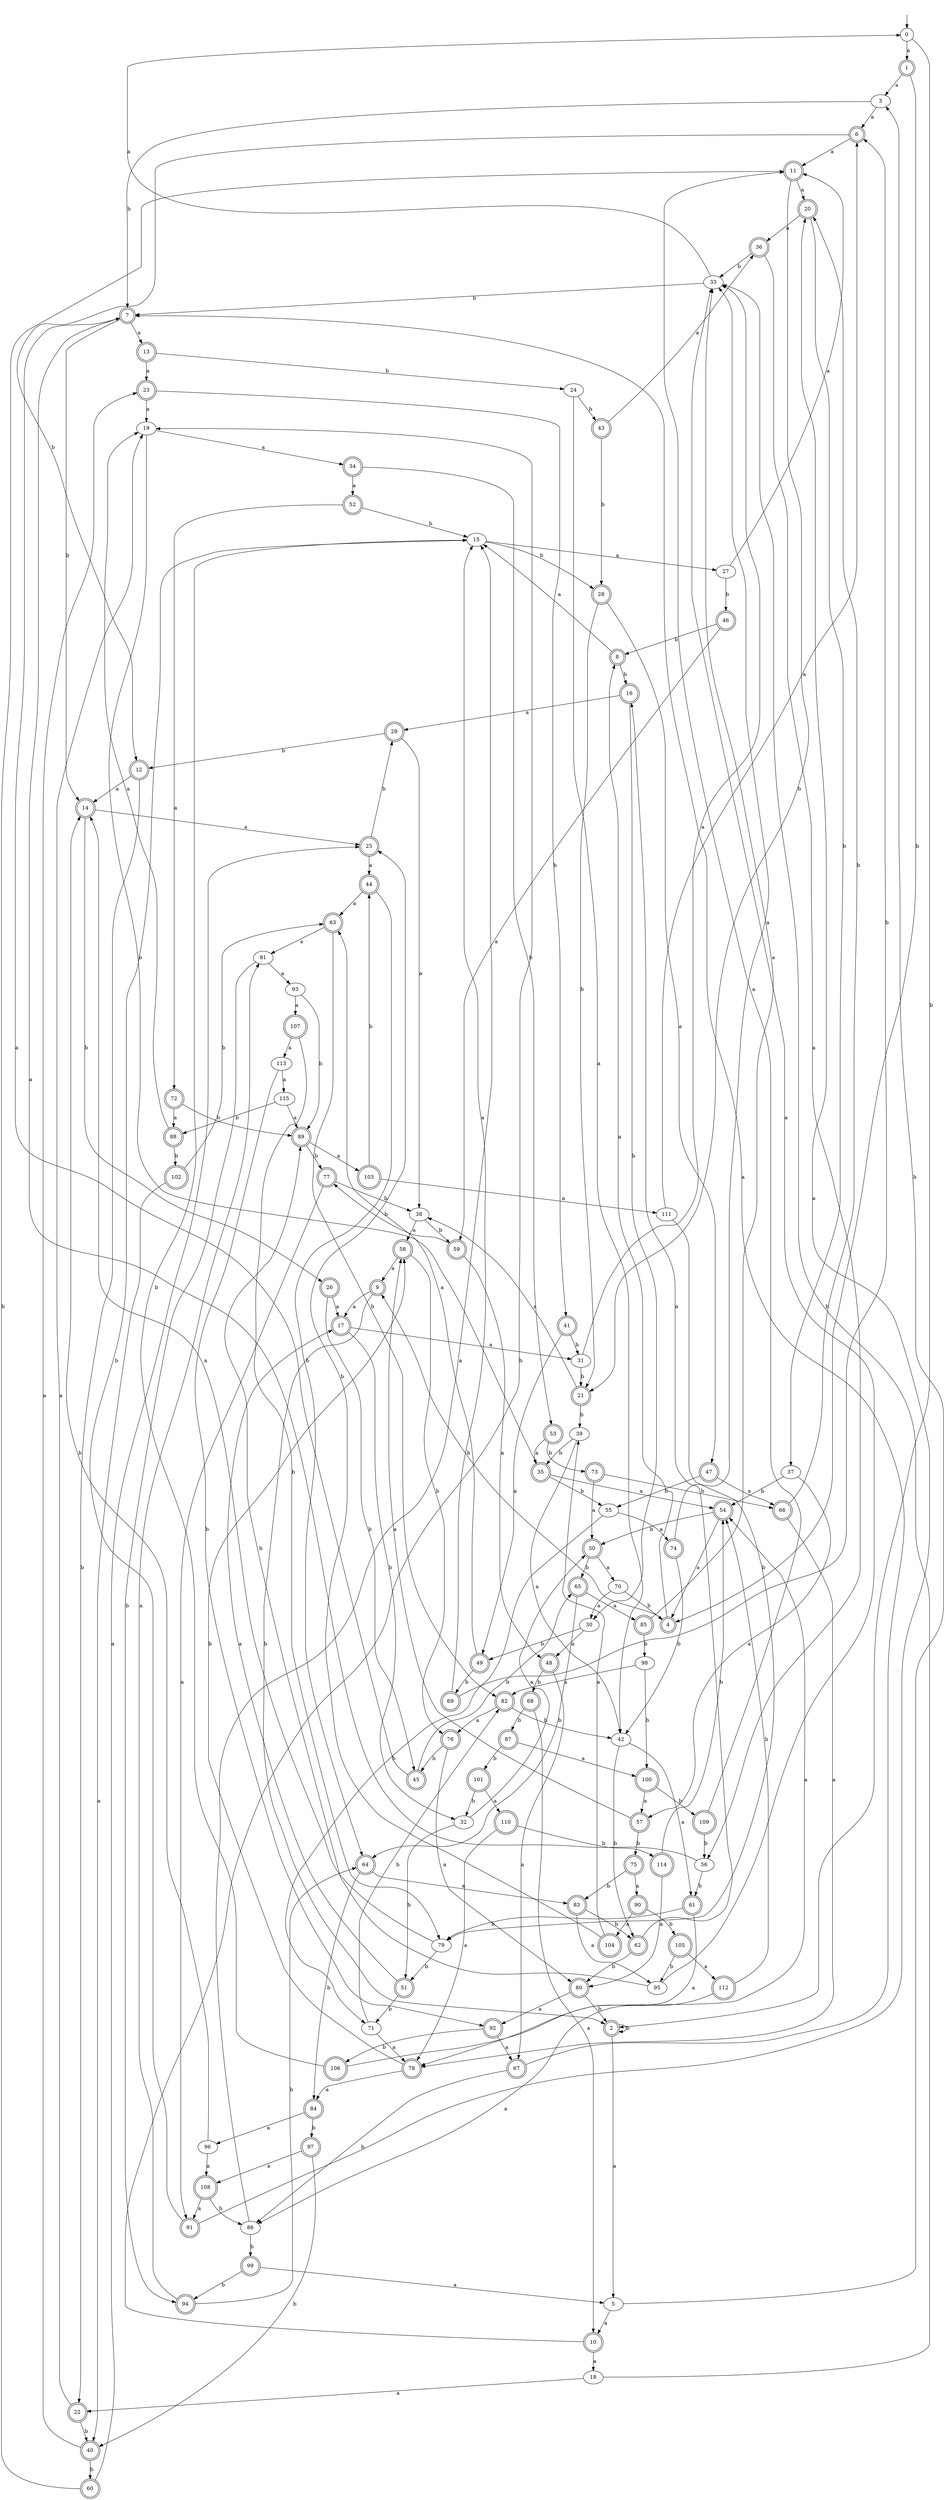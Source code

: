digraph RandomDFA {
  __start0 [label="", shape=none];
  __start0 -> 0 [label=""];
  0 [shape=circle]
  0 -> 1 [label="a"]
  0 -> 2 [label="b"]
  1 [shape=doublecircle]
  1 -> 3 [label="a"]
  1 -> 4 [label="b"]
  2 [shape=doublecircle]
  2 -> 5 [label="a"]
  2 -> 2 [label="b"]
  3
  3 -> 6 [label="a"]
  3 -> 7 [label="b"]
  4 [shape=doublecircle]
  4 -> 8 [label="a"]
  4 -> 9 [label="b"]
  5
  5 -> 10 [label="a"]
  5 -> 3 [label="b"]
  6 [shape=doublecircle]
  6 -> 11 [label="a"]
  6 -> 12 [label="b"]
  7 [shape=doublecircle]
  7 -> 13 [label="a"]
  7 -> 14 [label="b"]
  8 [shape=doublecircle]
  8 -> 15 [label="a"]
  8 -> 16 [label="b"]
  9 [shape=doublecircle]
  9 -> 17 [label="a"]
  9 -> 2 [label="b"]
  10 [shape=doublecircle]
  10 -> 18 [label="a"]
  10 -> 19 [label="b"]
  11 [shape=doublecircle]
  11 -> 20 [label="a"]
  11 -> 21 [label="b"]
  12 [shape=doublecircle]
  12 -> 14 [label="a"]
  12 -> 22 [label="b"]
  13 [shape=doublecircle]
  13 -> 23 [label="a"]
  13 -> 24 [label="b"]
  14 [shape=doublecircle]
  14 -> 25 [label="a"]
  14 -> 26 [label="b"]
  15
  15 -> 27 [label="a"]
  15 -> 28 [label="b"]
  16 [shape=doublecircle]
  16 -> 29 [label="a"]
  16 -> 30 [label="b"]
  17 [shape=doublecircle]
  17 -> 31 [label="a"]
  17 -> 32 [label="b"]
  18
  18 -> 22 [label="a"]
  18 -> 33 [label="b"]
  19
  19 -> 34 [label="a"]
  19 -> 35 [label="b"]
  20 [shape=doublecircle]
  20 -> 36 [label="a"]
  20 -> 37 [label="b"]
  21 [shape=doublecircle]
  21 -> 38 [label="a"]
  21 -> 39 [label="b"]
  22 [shape=doublecircle]
  22 -> 19 [label="a"]
  22 -> 40 [label="b"]
  23 [shape=doublecircle]
  23 -> 19 [label="a"]
  23 -> 41 [label="b"]
  24
  24 -> 42 [label="a"]
  24 -> 43 [label="b"]
  25 [shape=doublecircle]
  25 -> 44 [label="a"]
  25 -> 29 [label="b"]
  26 [shape=doublecircle]
  26 -> 17 [label="a"]
  26 -> 45 [label="b"]
  27
  27 -> 11 [label="a"]
  27 -> 46 [label="b"]
  28 [shape=doublecircle]
  28 -> 47 [label="a"]
  28 -> 21 [label="b"]
  29 [shape=doublecircle]
  29 -> 38 [label="a"]
  29 -> 12 [label="b"]
  30
  30 -> 48 [label="a"]
  30 -> 49 [label="b"]
  31
  31 -> 33 [label="a"]
  31 -> 21 [label="b"]
  32
  32 -> 50 [label="a"]
  32 -> 51 [label="b"]
  33
  33 -> 0 [label="a"]
  33 -> 7 [label="b"]
  34 [shape=doublecircle]
  34 -> 52 [label="a"]
  34 -> 53 [label="b"]
  35 [shape=doublecircle]
  35 -> 54 [label="a"]
  35 -> 55 [label="b"]
  36 [shape=doublecircle]
  36 -> 56 [label="a"]
  36 -> 33 [label="b"]
  37
  37 -> 57 [label="a"]
  37 -> 54 [label="b"]
  38
  38 -> 58 [label="a"]
  38 -> 59 [label="b"]
  39
  39 -> 42 [label="a"]
  39 -> 35 [label="b"]
  40 [shape=doublecircle]
  40 -> 23 [label="a"]
  40 -> 60 [label="b"]
  41 [shape=doublecircle]
  41 -> 49 [label="a"]
  41 -> 31 [label="b"]
  42
  42 -> 61 [label="a"]
  42 -> 62 [label="b"]
  43 [shape=doublecircle]
  43 -> 36 [label="a"]
  43 -> 28 [label="b"]
  44 [shape=doublecircle]
  44 -> 63 [label="a"]
  44 -> 64 [label="b"]
  45 [shape=doublecircle]
  45 -> 7 [label="a"]
  45 -> 65 [label="b"]
  46 [shape=doublecircle]
  46 -> 59 [label="a"]
  46 -> 8 [label="b"]
  47 [shape=doublecircle]
  47 -> 66 [label="a"]
  47 -> 55 [label="b"]
  48 [shape=doublecircle]
  48 -> 67 [label="a"]
  48 -> 68 [label="b"]
  49 [shape=doublecircle]
  49 -> 63 [label="a"]
  49 -> 69 [label="b"]
  50 [shape=doublecircle]
  50 -> 70 [label="a"]
  50 -> 65 [label="b"]
  51 [shape=doublecircle]
  51 -> 17 [label="a"]
  51 -> 71 [label="b"]
  52 [shape=doublecircle]
  52 -> 72 [label="a"]
  52 -> 15 [label="b"]
  53 [shape=doublecircle]
  53 -> 35 [label="a"]
  53 -> 73 [label="b"]
  54 [shape=doublecircle]
  54 -> 4 [label="a"]
  54 -> 50 [label="b"]
  55
  55 -> 74 [label="a"]
  55 -> 71 [label="b"]
  56
  56 -> 7 [label="a"]
  56 -> 61 [label="b"]
  57 [shape=doublecircle]
  57 -> 58 [label="a"]
  57 -> 75 [label="b"]
  58 [shape=doublecircle]
  58 -> 9 [label="a"]
  58 -> 76 [label="b"]
  59 [shape=doublecircle]
  59 -> 48 [label="a"]
  59 -> 77 [label="b"]
  60 [shape=doublecircle]
  60 -> 25 [label="a"]
  60 -> 11 [label="b"]
  61 [shape=doublecircle]
  61 -> 78 [label="a"]
  61 -> 79 [label="b"]
  62 [shape=doublecircle]
  62 -> 16 [label="a"]
  62 -> 80 [label="b"]
  63 [shape=doublecircle]
  63 -> 81 [label="a"]
  63 -> 82 [label="b"]
  64 [shape=doublecircle]
  64 -> 83 [label="a"]
  64 -> 84 [label="b"]
  65 [shape=doublecircle]
  65 -> 85 [label="a"]
  65 -> 64 [label="b"]
  66 [shape=doublecircle]
  66 -> 78 [label="a"]
  66 -> 20 [label="b"]
  67 [shape=doublecircle]
  67 -> 7 [label="a"]
  67 -> 86 [label="b"]
  68 [shape=doublecircle]
  68 -> 10 [label="a"]
  68 -> 87 [label="b"]
  69 [shape=doublecircle]
  69 -> 15 [label="a"]
  69 -> 6 [label="b"]
  70
  70 -> 30 [label="a"]
  70 -> 4 [label="b"]
  71
  71 -> 78 [label="a"]
  71 -> 82 [label="b"]
  72 [shape=doublecircle]
  72 -> 88 [label="a"]
  72 -> 89 [label="b"]
  73 [shape=doublecircle]
  73 -> 50 [label="a"]
  73 -> 66 [label="b"]
  74 [shape=doublecircle]
  74 -> 33 [label="a"]
  74 -> 42 [label="b"]
  75 [shape=doublecircle]
  75 -> 90 [label="a"]
  75 -> 83 [label="b"]
  76 [shape=doublecircle]
  76 -> 80 [label="a"]
  76 -> 45 [label="b"]
  77 [shape=doublecircle]
  77 -> 91 [label="a"]
  77 -> 38 [label="b"]
  78 [shape=doublecircle]
  78 -> 84 [label="a"]
  78 -> 58 [label="b"]
  79
  79 -> 14 [label="a"]
  79 -> 51 [label="b"]
  80 [shape=doublecircle]
  80 -> 92 [label="a"]
  80 -> 2 [label="b"]
  81
  81 -> 93 [label="a"]
  81 -> 94 [label="b"]
  82 [shape=doublecircle]
  82 -> 76 [label="a"]
  82 -> 42 [label="b"]
  83 [shape=doublecircle]
  83 -> 95 [label="a"]
  83 -> 62 [label="b"]
  84 [shape=doublecircle]
  84 -> 96 [label="a"]
  84 -> 97 [label="b"]
  85 [shape=doublecircle]
  85 -> 33 [label="a"]
  85 -> 98 [label="b"]
  86
  86 -> 15 [label="a"]
  86 -> 99 [label="b"]
  87 [shape=doublecircle]
  87 -> 100 [label="a"]
  87 -> 101 [label="b"]
  88 [shape=doublecircle]
  88 -> 19 [label="a"]
  88 -> 102 [label="b"]
  89 [shape=doublecircle]
  89 -> 103 [label="a"]
  89 -> 77 [label="b"]
  90 [shape=doublecircle]
  90 -> 104 [label="a"]
  90 -> 105 [label="b"]
  91 [shape=doublecircle]
  91 -> 20 [label="a"]
  91 -> 15 [label="b"]
  92 [shape=doublecircle]
  92 -> 67 [label="a"]
  92 -> 106 [label="b"]
  93
  93 -> 107 [label="a"]
  93 -> 89 [label="b"]
  94 [shape=doublecircle]
  94 -> 81 [label="a"]
  94 -> 64 [label="b"]
  95
  95 -> 33 [label="a"]
  95 -> 89 [label="b"]
  96
  96 -> 108 [label="a"]
  96 -> 14 [label="b"]
  97 [shape=doublecircle]
  97 -> 108 [label="a"]
  97 -> 40 [label="b"]
  98
  98 -> 82 [label="a"]
  98 -> 100 [label="b"]
  99 [shape=doublecircle]
  99 -> 5 [label="a"]
  99 -> 94 [label="b"]
  100 [shape=doublecircle]
  100 -> 57 [label="a"]
  100 -> 109 [label="b"]
  101 [shape=doublecircle]
  101 -> 110 [label="a"]
  101 -> 32 [label="b"]
  102 [shape=doublecircle]
  102 -> 40 [label="a"]
  102 -> 63 [label="b"]
  103 [shape=doublecircle]
  103 -> 111 [label="a"]
  103 -> 44 [label="b"]
  104 [shape=doublecircle]
  104 -> 39 [label="a"]
  104 -> 25 [label="b"]
  105 [shape=doublecircle]
  105 -> 112 [label="a"]
  105 -> 95 [label="b"]
  106 [shape=doublecircle]
  106 -> 54 [label="a"]
  106 -> 15 [label="b"]
  107 [shape=doublecircle]
  107 -> 113 [label="a"]
  107 -> 79 [label="b"]
  108 [shape=doublecircle]
  108 -> 91 [label="a"]
  108 -> 86 [label="b"]
  109 [shape=doublecircle]
  109 -> 11 [label="a"]
  109 -> 56 [label="b"]
  110 [shape=doublecircle]
  110 -> 78 [label="a"]
  110 -> 114 [label="b"]
  111
  111 -> 6 [label="a"]
  111 -> 79 [label="b"]
  112 [shape=doublecircle]
  112 -> 86 [label="a"]
  112 -> 54 [label="b"]
  113
  113 -> 115 [label="a"]
  113 -> 92 [label="b"]
  114 [shape=doublecircle]
  114 -> 80 [label="a"]
  114 -> 54 [label="b"]
  115
  115 -> 89 [label="a"]
  115 -> 88 [label="b"]
}
